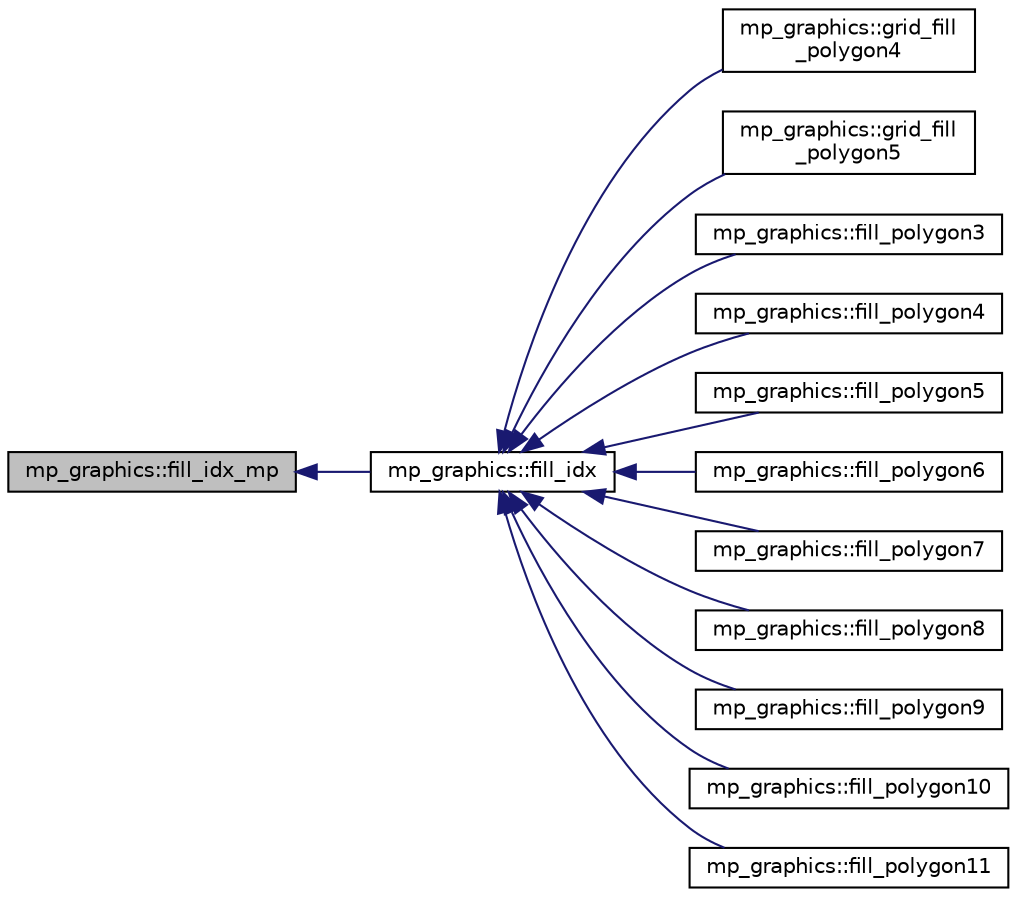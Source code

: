 digraph "mp_graphics::fill_idx_mp"
{
  edge [fontname="Helvetica",fontsize="10",labelfontname="Helvetica",labelfontsize="10"];
  node [fontname="Helvetica",fontsize="10",shape=record];
  rankdir="LR";
  Node2246 [label="mp_graphics::fill_idx_mp",height=0.2,width=0.4,color="black", fillcolor="grey75", style="filled", fontcolor="black"];
  Node2246 -> Node2247 [dir="back",color="midnightblue",fontsize="10",style="solid",fontname="Helvetica"];
  Node2247 [label="mp_graphics::fill_idx",height=0.2,width=0.4,color="black", fillcolor="white", style="filled",URL="$da/d2c/classmp__graphics.html#a185e833954f00af0df61939e3b3da294"];
  Node2247 -> Node2248 [dir="back",color="midnightblue",fontsize="10",style="solid",fontname="Helvetica"];
  Node2248 [label="mp_graphics::grid_fill\l_polygon4",height=0.2,width=0.4,color="black", fillcolor="white", style="filled",URL="$da/d2c/classmp__graphics.html#aa716f1eb8c6738f1f3d3fb8af5925aa3"];
  Node2247 -> Node2249 [dir="back",color="midnightblue",fontsize="10",style="solid",fontname="Helvetica"];
  Node2249 [label="mp_graphics::grid_fill\l_polygon5",height=0.2,width=0.4,color="black", fillcolor="white", style="filled",URL="$da/d2c/classmp__graphics.html#ae1a25d835e13f3e2bad90972f5f68494"];
  Node2247 -> Node2250 [dir="back",color="midnightblue",fontsize="10",style="solid",fontname="Helvetica"];
  Node2250 [label="mp_graphics::fill_polygon3",height=0.2,width=0.4,color="black", fillcolor="white", style="filled",URL="$da/d2c/classmp__graphics.html#a34e1a9951b2d27c088b8f5f6c2ccf0be"];
  Node2247 -> Node2251 [dir="back",color="midnightblue",fontsize="10",style="solid",fontname="Helvetica"];
  Node2251 [label="mp_graphics::fill_polygon4",height=0.2,width=0.4,color="black", fillcolor="white", style="filled",URL="$da/d2c/classmp__graphics.html#a2ad6347434ca3a2be7a1fc99d09e59cf"];
  Node2247 -> Node2252 [dir="back",color="midnightblue",fontsize="10",style="solid",fontname="Helvetica"];
  Node2252 [label="mp_graphics::fill_polygon5",height=0.2,width=0.4,color="black", fillcolor="white", style="filled",URL="$da/d2c/classmp__graphics.html#a6d1adde8df10147cb4244cf1e65626ef"];
  Node2247 -> Node2253 [dir="back",color="midnightblue",fontsize="10",style="solid",fontname="Helvetica"];
  Node2253 [label="mp_graphics::fill_polygon6",height=0.2,width=0.4,color="black", fillcolor="white", style="filled",URL="$da/d2c/classmp__graphics.html#a25bc586443641c2e69e1231373d91ceb"];
  Node2247 -> Node2254 [dir="back",color="midnightblue",fontsize="10",style="solid",fontname="Helvetica"];
  Node2254 [label="mp_graphics::fill_polygon7",height=0.2,width=0.4,color="black", fillcolor="white", style="filled",URL="$da/d2c/classmp__graphics.html#a574f077d9b2bc551e259050d3b5f0486"];
  Node2247 -> Node2255 [dir="back",color="midnightblue",fontsize="10",style="solid",fontname="Helvetica"];
  Node2255 [label="mp_graphics::fill_polygon8",height=0.2,width=0.4,color="black", fillcolor="white", style="filled",URL="$da/d2c/classmp__graphics.html#a73fa4da86541420bb87c0b7000a160b8"];
  Node2247 -> Node2256 [dir="back",color="midnightblue",fontsize="10",style="solid",fontname="Helvetica"];
  Node2256 [label="mp_graphics::fill_polygon9",height=0.2,width=0.4,color="black", fillcolor="white", style="filled",URL="$da/d2c/classmp__graphics.html#a284ff43ba4e4dd5135ecbc3258bddae9"];
  Node2247 -> Node2257 [dir="back",color="midnightblue",fontsize="10",style="solid",fontname="Helvetica"];
  Node2257 [label="mp_graphics::fill_polygon10",height=0.2,width=0.4,color="black", fillcolor="white", style="filled",URL="$da/d2c/classmp__graphics.html#ad4bdfab77b071e9ec87c321973f39d85"];
  Node2247 -> Node2258 [dir="back",color="midnightblue",fontsize="10",style="solid",fontname="Helvetica"];
  Node2258 [label="mp_graphics::fill_polygon11",height=0.2,width=0.4,color="black", fillcolor="white", style="filled",URL="$da/d2c/classmp__graphics.html#a2e0619ba53b4fc3dc9b4ae4aeffb7db7"];
}
